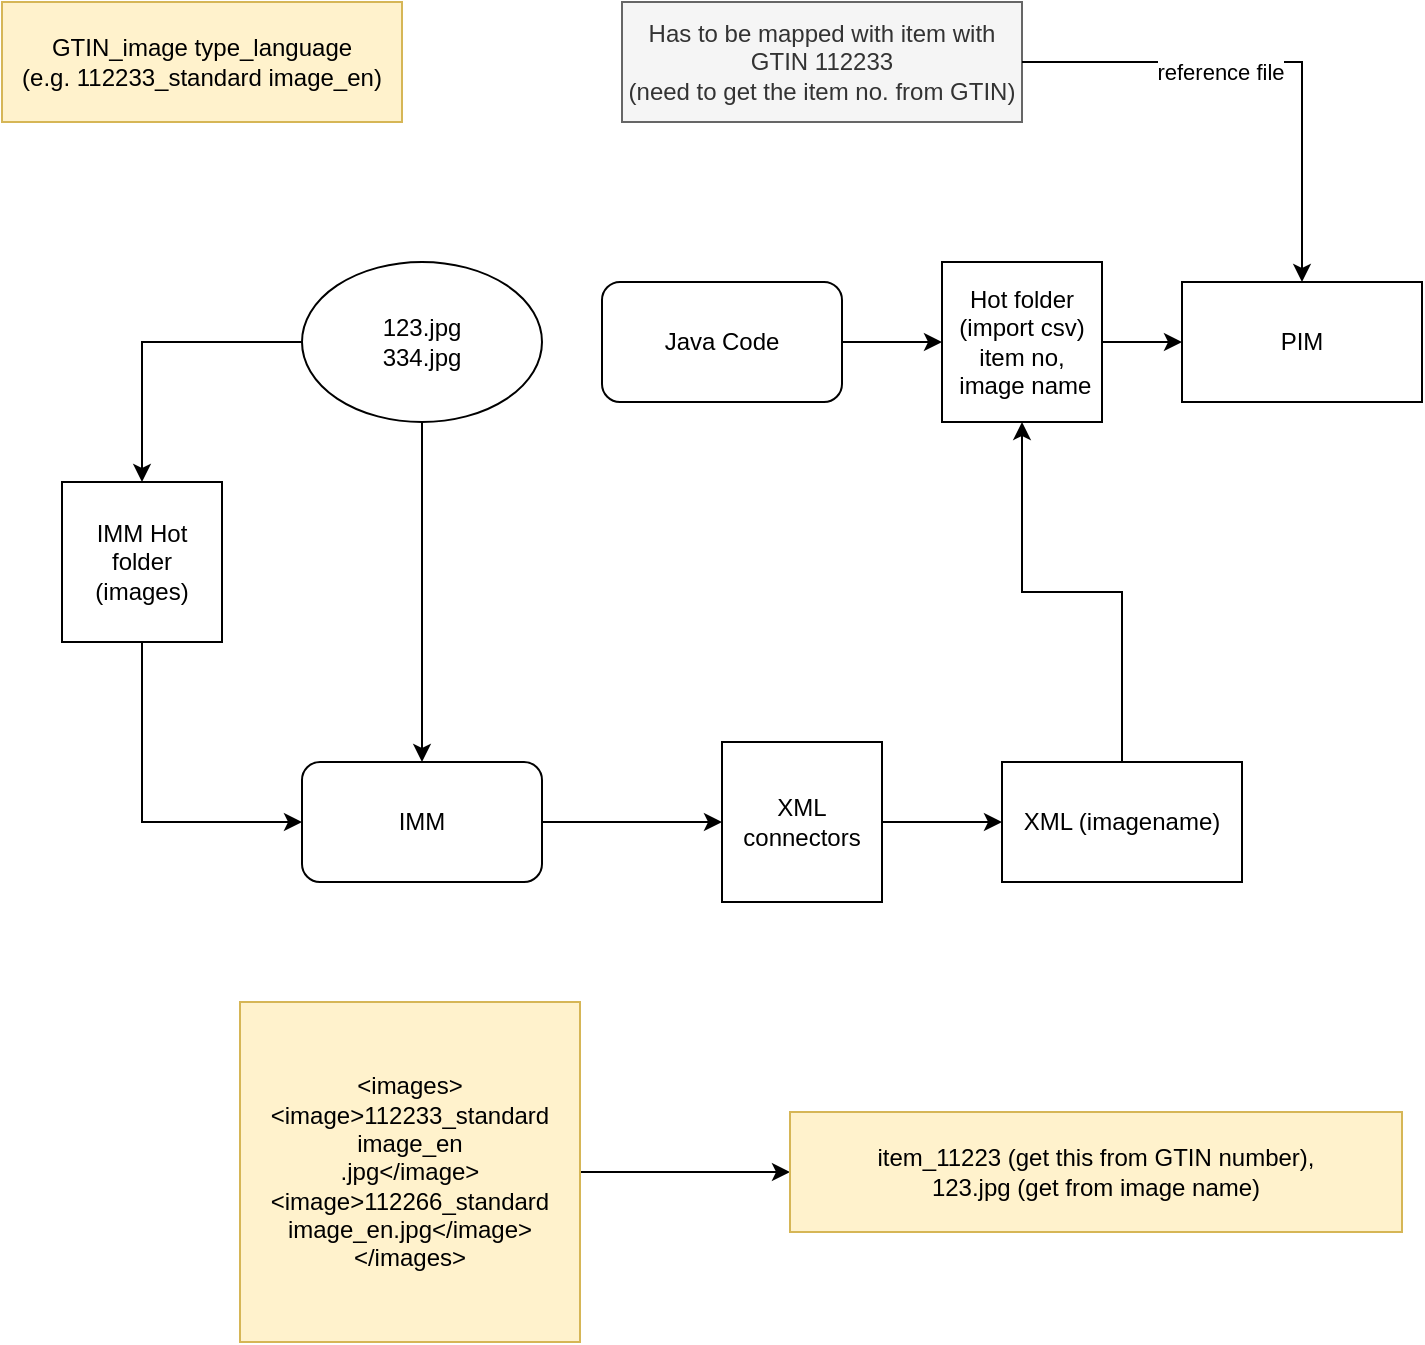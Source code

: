 <mxfile version="14.2.3" type="github">
  <diagram id="eTYAJmYStJ7c-TkHfQQ4" name="Page-1">
    <mxGraphModel dx="1186" dy="711" grid="1" gridSize="10" guides="1" tooltips="1" connect="1" arrows="1" fold="1" page="1" pageScale="1" pageWidth="827" pageHeight="1169" math="0" shadow="0">
      <root>
        <mxCell id="0" />
        <mxCell id="1" parent="0" />
        <mxCell id="lu3mQ93OKOEpAMMB3tQn-4" value="" style="edgeStyle=orthogonalEdgeStyle;rounded=0;orthogonalLoop=1;jettySize=auto;html=1;" edge="1" parent="1" source="lu3mQ93OKOEpAMMB3tQn-1" target="lu3mQ93OKOEpAMMB3tQn-3">
          <mxGeometry relative="1" as="geometry" />
        </mxCell>
        <mxCell id="lu3mQ93OKOEpAMMB3tQn-1" value="123.jpg&lt;br&gt;334.jpg" style="ellipse;whiteSpace=wrap;html=1;" vertex="1" parent="1">
          <mxGeometry x="230" y="150" width="120" height="80" as="geometry" />
        </mxCell>
        <mxCell id="lu3mQ93OKOEpAMMB3tQn-9" value="" style="edgeStyle=orthogonalEdgeStyle;rounded=0;orthogonalLoop=1;jettySize=auto;html=1;" edge="1" parent="1" source="lu3mQ93OKOEpAMMB3tQn-2" target="lu3mQ93OKOEpAMMB3tQn-7">
          <mxGeometry relative="1" as="geometry" />
        </mxCell>
        <mxCell id="lu3mQ93OKOEpAMMB3tQn-2" value="Java Code" style="rounded=1;whiteSpace=wrap;html=1;" vertex="1" parent="1">
          <mxGeometry x="380" y="160" width="120" height="60" as="geometry" />
        </mxCell>
        <mxCell id="lu3mQ93OKOEpAMMB3tQn-3" value="IMM" style="rounded=1;whiteSpace=wrap;html=1;" vertex="1" parent="1">
          <mxGeometry x="230" y="400" width="120" height="60" as="geometry" />
        </mxCell>
        <mxCell id="lu3mQ93OKOEpAMMB3tQn-6" value="PIM" style="rounded=0;whiteSpace=wrap;html=1;" vertex="1" parent="1">
          <mxGeometry x="670" y="160" width="120" height="60" as="geometry" />
        </mxCell>
        <mxCell id="lu3mQ93OKOEpAMMB3tQn-10" value="" style="edgeStyle=orthogonalEdgeStyle;rounded=0;orthogonalLoop=1;jettySize=auto;html=1;" edge="1" parent="1" source="lu3mQ93OKOEpAMMB3tQn-7" target="lu3mQ93OKOEpAMMB3tQn-6">
          <mxGeometry relative="1" as="geometry" />
        </mxCell>
        <mxCell id="lu3mQ93OKOEpAMMB3tQn-7" value="Hot folder&lt;br&gt;(import csv)&lt;br&gt;item no, &amp;nbsp;image name" style="whiteSpace=wrap;html=1;aspect=fixed;" vertex="1" parent="1">
          <mxGeometry x="550" y="150" width="80" height="80" as="geometry" />
        </mxCell>
        <mxCell id="lu3mQ93OKOEpAMMB3tQn-11" value="IMM Hot folder&lt;br&gt;(images)" style="whiteSpace=wrap;html=1;aspect=fixed;" vertex="1" parent="1">
          <mxGeometry x="110" y="260" width="80" height="80" as="geometry" />
        </mxCell>
        <mxCell id="lu3mQ93OKOEpAMMB3tQn-12" value="" style="edgeStyle=orthogonalEdgeStyle;rounded=0;orthogonalLoop=1;jettySize=auto;html=1;exitX=0;exitY=0.5;exitDx=0;exitDy=0;entryX=0.5;entryY=0;entryDx=0;entryDy=0;" edge="1" parent="1" source="lu3mQ93OKOEpAMMB3tQn-1" target="lu3mQ93OKOEpAMMB3tQn-11">
          <mxGeometry relative="1" as="geometry">
            <mxPoint x="300" y="240" as="sourcePoint" />
            <mxPoint x="300" y="410" as="targetPoint" />
          </mxGeometry>
        </mxCell>
        <mxCell id="lu3mQ93OKOEpAMMB3tQn-13" value="" style="edgeStyle=orthogonalEdgeStyle;rounded=0;orthogonalLoop=1;jettySize=auto;html=1;exitX=0.5;exitY=1;exitDx=0;exitDy=0;entryX=0;entryY=0.5;entryDx=0;entryDy=0;" edge="1" parent="1" source="lu3mQ93OKOEpAMMB3tQn-11" target="lu3mQ93OKOEpAMMB3tQn-3">
          <mxGeometry relative="1" as="geometry">
            <mxPoint x="300" y="240" as="sourcePoint" />
            <mxPoint x="300" y="410" as="targetPoint" />
          </mxGeometry>
        </mxCell>
        <mxCell id="lu3mQ93OKOEpAMMB3tQn-17" value="" style="edgeStyle=orthogonalEdgeStyle;rounded=0;orthogonalLoop=1;jettySize=auto;html=1;" edge="1" parent="1" source="lu3mQ93OKOEpAMMB3tQn-14" target="lu3mQ93OKOEpAMMB3tQn-16">
          <mxGeometry relative="1" as="geometry" />
        </mxCell>
        <mxCell id="lu3mQ93OKOEpAMMB3tQn-14" value="XML connectors" style="whiteSpace=wrap;html=1;aspect=fixed;" vertex="1" parent="1">
          <mxGeometry x="440" y="390" width="80" height="80" as="geometry" />
        </mxCell>
        <mxCell id="lu3mQ93OKOEpAMMB3tQn-15" value="" style="edgeStyle=orthogonalEdgeStyle;rounded=0;orthogonalLoop=1;jettySize=auto;html=1;exitX=1;exitY=0.5;exitDx=0;exitDy=0;entryX=0;entryY=0.5;entryDx=0;entryDy=0;" edge="1" parent="1" source="lu3mQ93OKOEpAMMB3tQn-3" target="lu3mQ93OKOEpAMMB3tQn-14">
          <mxGeometry relative="1" as="geometry">
            <mxPoint x="160" y="350" as="sourcePoint" />
            <mxPoint x="240" y="440" as="targetPoint" />
          </mxGeometry>
        </mxCell>
        <mxCell id="lu3mQ93OKOEpAMMB3tQn-16" value="XML (imagename)" style="whiteSpace=wrap;html=1;" vertex="1" parent="1">
          <mxGeometry x="580" y="400" width="120" height="60" as="geometry" />
        </mxCell>
        <mxCell id="lu3mQ93OKOEpAMMB3tQn-19" value="" style="edgeStyle=orthogonalEdgeStyle;rounded=0;orthogonalLoop=1;jettySize=auto;html=1;exitX=0.5;exitY=0;exitDx=0;exitDy=0;entryX=0.5;entryY=1;entryDx=0;entryDy=0;" edge="1" parent="1" source="lu3mQ93OKOEpAMMB3tQn-16" target="lu3mQ93OKOEpAMMB3tQn-7">
          <mxGeometry relative="1" as="geometry">
            <mxPoint x="510" y="200" as="sourcePoint" />
            <mxPoint x="560" y="200" as="targetPoint" />
          </mxGeometry>
        </mxCell>
        <mxCell id="lu3mQ93OKOEpAMMB3tQn-22" value="" style="edgeStyle=orthogonalEdgeStyle;rounded=0;orthogonalLoop=1;jettySize=auto;html=1;" edge="1" parent="1" source="lu3mQ93OKOEpAMMB3tQn-20" target="lu3mQ93OKOEpAMMB3tQn-21">
          <mxGeometry relative="1" as="geometry" />
        </mxCell>
        <mxCell id="lu3mQ93OKOEpAMMB3tQn-20" value="&amp;lt;images&amp;gt;&amp;lt;image&amp;gt;112233_standard image_en&lt;br&gt;.jpg&amp;lt;/image&amp;gt;&lt;br&gt;&amp;lt;image&amp;gt;112266_standard image_en.jpg&amp;lt;/image&amp;gt;&amp;lt;/images&amp;gt;" style="whiteSpace=wrap;html=1;aspect=fixed;fillColor=#fff2cc;strokeColor=#d6b656;" vertex="1" parent="1">
          <mxGeometry x="199" y="520" width="170" height="170" as="geometry" />
        </mxCell>
        <mxCell id="lu3mQ93OKOEpAMMB3tQn-21" value="item_11223 (get this from GTIN number), &lt;br&gt;123.jpg (get from image name)" style="whiteSpace=wrap;html=1;strokeColor=#d6b656;fillColor=#fff2cc;" vertex="1" parent="1">
          <mxGeometry x="474" y="575" width="306" height="60" as="geometry" />
        </mxCell>
        <mxCell id="lu3mQ93OKOEpAMMB3tQn-24" value="GTIN_image type_language &lt;br&gt;(e.g. 112233_standard image_en)" style="whiteSpace=wrap;html=1;strokeColor=#d6b656;fillColor=#fff2cc;" vertex="1" parent="1">
          <mxGeometry x="80" y="20" width="200" height="60" as="geometry" />
        </mxCell>
        <mxCell id="lu3mQ93OKOEpAMMB3tQn-25" value="Has to be mapped with item with GTIN 112233&lt;br&gt;(need to get the item no. from GTIN)" style="whiteSpace=wrap;html=1;strokeColor=#666666;fillColor=#f5f5f5;fontColor=#333333;" vertex="1" parent="1">
          <mxGeometry x="390" y="20" width="200" height="60" as="geometry" />
        </mxCell>
        <mxCell id="lu3mQ93OKOEpAMMB3tQn-26" value="" style="edgeStyle=orthogonalEdgeStyle;rounded=0;orthogonalLoop=1;jettySize=auto;html=1;exitX=1;exitY=0.5;exitDx=0;exitDy=0;entryX=0.5;entryY=0;entryDx=0;entryDy=0;" edge="1" parent="1" source="lu3mQ93OKOEpAMMB3tQn-25" target="lu3mQ93OKOEpAMMB3tQn-6">
          <mxGeometry relative="1" as="geometry">
            <mxPoint x="640" y="200" as="sourcePoint" />
            <mxPoint x="680" y="200" as="targetPoint" />
            <Array as="points">
              <mxPoint x="730" y="50" />
            </Array>
          </mxGeometry>
        </mxCell>
        <mxCell id="lu3mQ93OKOEpAMMB3tQn-27" value="reference file" style="edgeLabel;html=1;align=center;verticalAlign=middle;resizable=0;points=[];" vertex="1" connectable="0" parent="lu3mQ93OKOEpAMMB3tQn-26">
          <mxGeometry x="-0.208" y="-5" relative="1" as="geometry">
            <mxPoint as="offset" />
          </mxGeometry>
        </mxCell>
      </root>
    </mxGraphModel>
  </diagram>
</mxfile>
